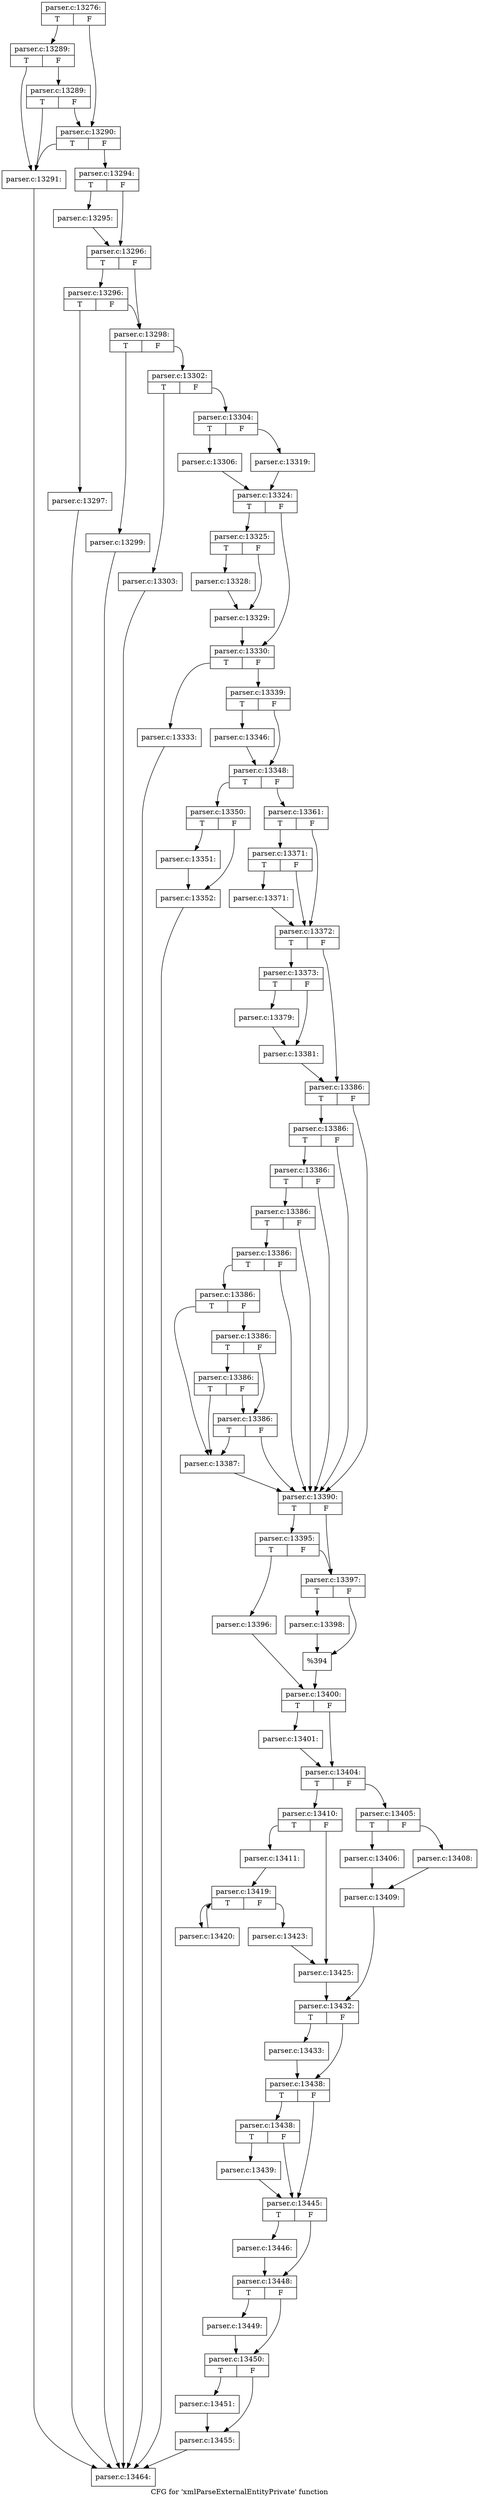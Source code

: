 digraph "CFG for 'xmlParseExternalEntityPrivate' function" {
	label="CFG for 'xmlParseExternalEntityPrivate' function";

	Node0x638c820 [shape=record,label="{parser.c:13276:|{<s0>T|<s1>F}}"];
	Node0x638c820:s0 -> Node0x63939a0;
	Node0x638c820:s1 -> Node0x6393920;
	Node0x63939a0 [shape=record,label="{parser.c:13289:|{<s0>T|<s1>F}}"];
	Node0x63939a0:s0 -> Node0x6393880;
	Node0x63939a0:s1 -> Node0x6393c80;
	Node0x6393c80 [shape=record,label="{parser.c:13289:|{<s0>T|<s1>F}}"];
	Node0x6393c80:s0 -> Node0x6393880;
	Node0x6393c80:s1 -> Node0x6393920;
	Node0x6393920 [shape=record,label="{parser.c:13290:|{<s0>T|<s1>F}}"];
	Node0x6393920:s0 -> Node0x6393880;
	Node0x6393920:s1 -> Node0x63938d0;
	Node0x6393880 [shape=record,label="{parser.c:13291:}"];
	Node0x6393880 -> Node0x6390850;
	Node0x63938d0 [shape=record,label="{parser.c:13294:|{<s0>T|<s1>F}}"];
	Node0x63938d0:s0 -> Node0x6394820;
	Node0x63938d0:s1 -> Node0x6394870;
	Node0x6394820 [shape=record,label="{parser.c:13295:}"];
	Node0x6394820 -> Node0x6394870;
	Node0x6394870 [shape=record,label="{parser.c:13296:|{<s0>T|<s1>F}}"];
	Node0x6394870:s0 -> Node0x6394e30;
	Node0x6394870:s1 -> Node0x6394de0;
	Node0x6394e30 [shape=record,label="{parser.c:13296:|{<s0>T|<s1>F}}"];
	Node0x6394e30:s0 -> Node0x6394d90;
	Node0x6394e30:s1 -> Node0x6394de0;
	Node0x6394d90 [shape=record,label="{parser.c:13297:}"];
	Node0x6394d90 -> Node0x6390850;
	Node0x6394de0 [shape=record,label="{parser.c:13298:|{<s0>T|<s1>F}}"];
	Node0x6394de0:s0 -> Node0x6395520;
	Node0x6394de0:s1 -> Node0x6395570;
	Node0x6395520 [shape=record,label="{parser.c:13299:}"];
	Node0x6395520 -> Node0x6390850;
	Node0x6395570 [shape=record,label="{parser.c:13302:|{<s0>T|<s1>F}}"];
	Node0x6395570:s0 -> Node0x6395dc0;
	Node0x6395570:s1 -> Node0x6395e10;
	Node0x6395dc0 [shape=record,label="{parser.c:13303:}"];
	Node0x6395dc0 -> Node0x6390850;
	Node0x6395e10 [shape=record,label="{parser.c:13304:|{<s0>T|<s1>F}}"];
	Node0x6395e10:s0 -> Node0x63965a0;
	Node0x6395e10:s1 -> Node0x6396640;
	Node0x63965a0 [shape=record,label="{parser.c:13306:}"];
	Node0x63965a0 -> Node0x63965f0;
	Node0x6396640 [shape=record,label="{parser.c:13319:}"];
	Node0x6396640 -> Node0x63965f0;
	Node0x63965f0 [shape=record,label="{parser.c:13324:|{<s0>T|<s1>F}}"];
	Node0x63965f0:s0 -> Node0x6399820;
	Node0x63965f0:s1 -> Node0x6399870;
	Node0x6399820 [shape=record,label="{parser.c:13325:|{<s0>T|<s1>F}}"];
	Node0x6399820:s0 -> Node0x639a110;
	Node0x6399820:s1 -> Node0x639a160;
	Node0x639a110 [shape=record,label="{parser.c:13328:}"];
	Node0x639a110 -> Node0x639a160;
	Node0x639a160 [shape=record,label="{parser.c:13329:}"];
	Node0x639a160 -> Node0x6399870;
	Node0x6399870 [shape=record,label="{parser.c:13330:|{<s0>T|<s1>F}}"];
	Node0x6399870:s0 -> Node0x639abc0;
	Node0x6399870:s1 -> Node0x639ac10;
	Node0x639abc0 [shape=record,label="{parser.c:13333:}"];
	Node0x639abc0 -> Node0x6390850;
	Node0x639ac10 [shape=record,label="{parser.c:13339:|{<s0>T|<s1>F}}"];
	Node0x639ac10:s0 -> Node0x639cc50;
	Node0x639ac10:s1 -> Node0x639cca0;
	Node0x639cc50 [shape=record,label="{parser.c:13346:}"];
	Node0x639cc50 -> Node0x639cca0;
	Node0x639cca0 [shape=record,label="{parser.c:13348:|{<s0>T|<s1>F}}"];
	Node0x639cca0:s0 -> Node0x639d9e0;
	Node0x639cca0:s1 -> Node0x639da30;
	Node0x639d9e0 [shape=record,label="{parser.c:13350:|{<s0>T|<s1>F}}"];
	Node0x639d9e0:s0 -> Node0x639ddf0;
	Node0x639d9e0:s1 -> Node0x639de40;
	Node0x639ddf0 [shape=record,label="{parser.c:13351:}"];
	Node0x639ddf0 -> Node0x639de40;
	Node0x639de40 [shape=record,label="{parser.c:13352:}"];
	Node0x639de40 -> Node0x6390850;
	Node0x639da30 [shape=record,label="{parser.c:13361:|{<s0>T|<s1>F}}"];
	Node0x639da30:s0 -> Node0x63a01a0;
	Node0x639da30:s1 -> Node0x63a0150;
	Node0x63a01a0 [shape=record,label="{parser.c:13371:|{<s0>T|<s1>F}}"];
	Node0x63a01a0:s0 -> Node0x63a0100;
	Node0x63a01a0:s1 -> Node0x63a0150;
	Node0x63a0100 [shape=record,label="{parser.c:13371:}"];
	Node0x63a0100 -> Node0x63a0150;
	Node0x63a0150 [shape=record,label="{parser.c:13372:|{<s0>T|<s1>F}}"];
	Node0x63a0150:s0 -> Node0x63a0d90;
	Node0x63a0150:s1 -> Node0x63a0de0;
	Node0x63a0d90 [shape=record,label="{parser.c:13373:|{<s0>T|<s1>F}}"];
	Node0x63a0d90:s0 -> Node0x63a2f10;
	Node0x63a0d90:s1 -> Node0x63a2f60;
	Node0x63a2f10 [shape=record,label="{parser.c:13379:}"];
	Node0x63a2f10 -> Node0x63a2f60;
	Node0x63a2f60 [shape=record,label="{parser.c:13381:}"];
	Node0x63a2f60 -> Node0x63a0de0;
	Node0x63a0de0 [shape=record,label="{parser.c:13386:|{<s0>T|<s1>F}}"];
	Node0x63a0de0:s0 -> Node0x63a38d0;
	Node0x63a0de0:s1 -> Node0x63a36e0;
	Node0x63a38d0 [shape=record,label="{parser.c:13386:|{<s0>T|<s1>F}}"];
	Node0x63a38d0:s0 -> Node0x63a3880;
	Node0x63a38d0:s1 -> Node0x63a36e0;
	Node0x63a3880 [shape=record,label="{parser.c:13386:|{<s0>T|<s1>F}}"];
	Node0x63a3880:s0 -> Node0x63a3830;
	Node0x63a3880:s1 -> Node0x63a36e0;
	Node0x63a3830 [shape=record,label="{parser.c:13386:|{<s0>T|<s1>F}}"];
	Node0x63a3830:s0 -> Node0x63a37b0;
	Node0x63a3830:s1 -> Node0x63a36e0;
	Node0x63a37b0 [shape=record,label="{parser.c:13386:|{<s0>T|<s1>F}}"];
	Node0x63a37b0:s0 -> Node0x63a3730;
	Node0x63a37b0:s1 -> Node0x63a36e0;
	Node0x63a3730 [shape=record,label="{parser.c:13386:|{<s0>T|<s1>F}}"];
	Node0x63a3730:s0 -> Node0x63a3690;
	Node0x63a3730:s1 -> Node0x63a51c0;
	Node0x63a51c0 [shape=record,label="{parser.c:13386:|{<s0>T|<s1>F}}"];
	Node0x63a51c0:s0 -> Node0x63a56d0;
	Node0x63a51c0:s1 -> Node0x63a5170;
	Node0x63a56d0 [shape=record,label="{parser.c:13386:|{<s0>T|<s1>F}}"];
	Node0x63a56d0:s0 -> Node0x63a3690;
	Node0x63a56d0:s1 -> Node0x63a5170;
	Node0x63a5170 [shape=record,label="{parser.c:13386:|{<s0>T|<s1>F}}"];
	Node0x63a5170:s0 -> Node0x63a3690;
	Node0x63a5170:s1 -> Node0x63a36e0;
	Node0x63a3690 [shape=record,label="{parser.c:13387:}"];
	Node0x63a3690 -> Node0x63a36e0;
	Node0x63a36e0 [shape=record,label="{parser.c:13390:|{<s0>T|<s1>F}}"];
	Node0x63a36e0:s0 -> Node0x63a6fa0;
	Node0x63a36e0:s1 -> Node0x63a6f50;
	Node0x63a6fa0 [shape=record,label="{parser.c:13395:|{<s0>T|<s1>F}}"];
	Node0x63a6fa0:s0 -> Node0x63a6eb0;
	Node0x63a6fa0:s1 -> Node0x63a6f50;
	Node0x63a6eb0 [shape=record,label="{parser.c:13396:}"];
	Node0x63a6eb0 -> Node0x63a6f00;
	Node0x63a6f50 [shape=record,label="{parser.c:13397:|{<s0>T|<s1>F}}"];
	Node0x63a6f50:s0 -> Node0x63a7de0;
	Node0x63a6f50:s1 -> Node0x63a7e30;
	Node0x63a7de0 [shape=record,label="{parser.c:13398:}"];
	Node0x63a7de0 -> Node0x63a7e30;
	Node0x63a7e30 [shape=record,label="{%394}"];
	Node0x63a7e30 -> Node0x63a6f00;
	Node0x63a6f00 [shape=record,label="{parser.c:13400:|{<s0>T|<s1>F}}"];
	Node0x63a6f00:s0 -> Node0x63a87e0;
	Node0x63a6f00:s1 -> Node0x63a8830;
	Node0x63a87e0 [shape=record,label="{parser.c:13401:}"];
	Node0x63a87e0 -> Node0x63a8830;
	Node0x63a8830 [shape=record,label="{parser.c:13404:|{<s0>T|<s1>F}}"];
	Node0x63a8830:s0 -> Node0x63a91c0;
	Node0x63a8830:s1 -> Node0x63a9120;
	Node0x63a9120 [shape=record,label="{parser.c:13405:|{<s0>T|<s1>F}}"];
	Node0x63a9120:s0 -> Node0x63a95f0;
	Node0x63a9120:s1 -> Node0x63a9690;
	Node0x63a95f0 [shape=record,label="{parser.c:13406:}"];
	Node0x63a95f0 -> Node0x63a9640;
	Node0x63a9690 [shape=record,label="{parser.c:13408:}"];
	Node0x63a9690 -> Node0x63a9640;
	Node0x63a9640 [shape=record,label="{parser.c:13409:}"];
	Node0x63a9640 -> Node0x63a9170;
	Node0x63a91c0 [shape=record,label="{parser.c:13410:|{<s0>T|<s1>F}}"];
	Node0x63a91c0:s0 -> Node0x63aa0b0;
	Node0x63a91c0:s1 -> Node0x63aa100;
	Node0x63aa0b0 [shape=record,label="{parser.c:13411:}"];
	Node0x63aa0b0 -> Node0x63aac90;
	Node0x63aac90 [shape=record,label="{parser.c:13419:|{<s0>T|<s1>F}}"];
	Node0x63aac90:s0 -> Node0x63ab080;
	Node0x63aac90:s1 -> Node0x63aaeb0;
	Node0x63ab080 [shape=record,label="{parser.c:13420:}"];
	Node0x63ab080 -> Node0x63aac90;
	Node0x63aaeb0 [shape=record,label="{parser.c:13423:}"];
	Node0x63aaeb0 -> Node0x63aa100;
	Node0x63aa100 [shape=record,label="{parser.c:13425:}"];
	Node0x63aa100 -> Node0x63a9170;
	Node0x63a9170 [shape=record,label="{parser.c:13432:|{<s0>T|<s1>F}}"];
	Node0x63a9170:s0 -> Node0x63abd30;
	Node0x63a9170:s1 -> Node0x63abd80;
	Node0x63abd30 [shape=record,label="{parser.c:13433:}"];
	Node0x63abd30 -> Node0x63abd80;
	Node0x63abd80 [shape=record,label="{parser.c:13438:|{<s0>T|<s1>F}}"];
	Node0x63abd80:s0 -> Node0x63ac650;
	Node0x63abd80:s1 -> Node0x63ac600;
	Node0x63ac650 [shape=record,label="{parser.c:13438:|{<s0>T|<s1>F}}"];
	Node0x63ac650:s0 -> Node0x63ac5b0;
	Node0x63ac650:s1 -> Node0x63ac600;
	Node0x63ac5b0 [shape=record,label="{parser.c:13439:}"];
	Node0x63ac5b0 -> Node0x63ac600;
	Node0x63ac600 [shape=record,label="{parser.c:13445:|{<s0>T|<s1>F}}"];
	Node0x63ac600:s0 -> Node0x63ade50;
	Node0x63ac600:s1 -> Node0x63adea0;
	Node0x63ade50 [shape=record,label="{parser.c:13446:}"];
	Node0x63ade50 -> Node0x63adea0;
	Node0x63adea0 [shape=record,label="{parser.c:13448:|{<s0>T|<s1>F}}"];
	Node0x63adea0:s0 -> Node0x63aec20;
	Node0x63adea0:s1 -> Node0x63aef50;
	Node0x63aec20 [shape=record,label="{parser.c:13449:}"];
	Node0x63aec20 -> Node0x63aef50;
	Node0x63aef50 [shape=record,label="{parser.c:13450:|{<s0>T|<s1>F}}"];
	Node0x63aef50:s0 -> Node0x63af520;
	Node0x63aef50:s1 -> Node0x63af570;
	Node0x63af520 [shape=record,label="{parser.c:13451:}"];
	Node0x63af520 -> Node0x63af570;
	Node0x63af570 [shape=record,label="{parser.c:13455:}"];
	Node0x63af570 -> Node0x6390850;
	Node0x6390850 [shape=record,label="{parser.c:13464:}"];
}
